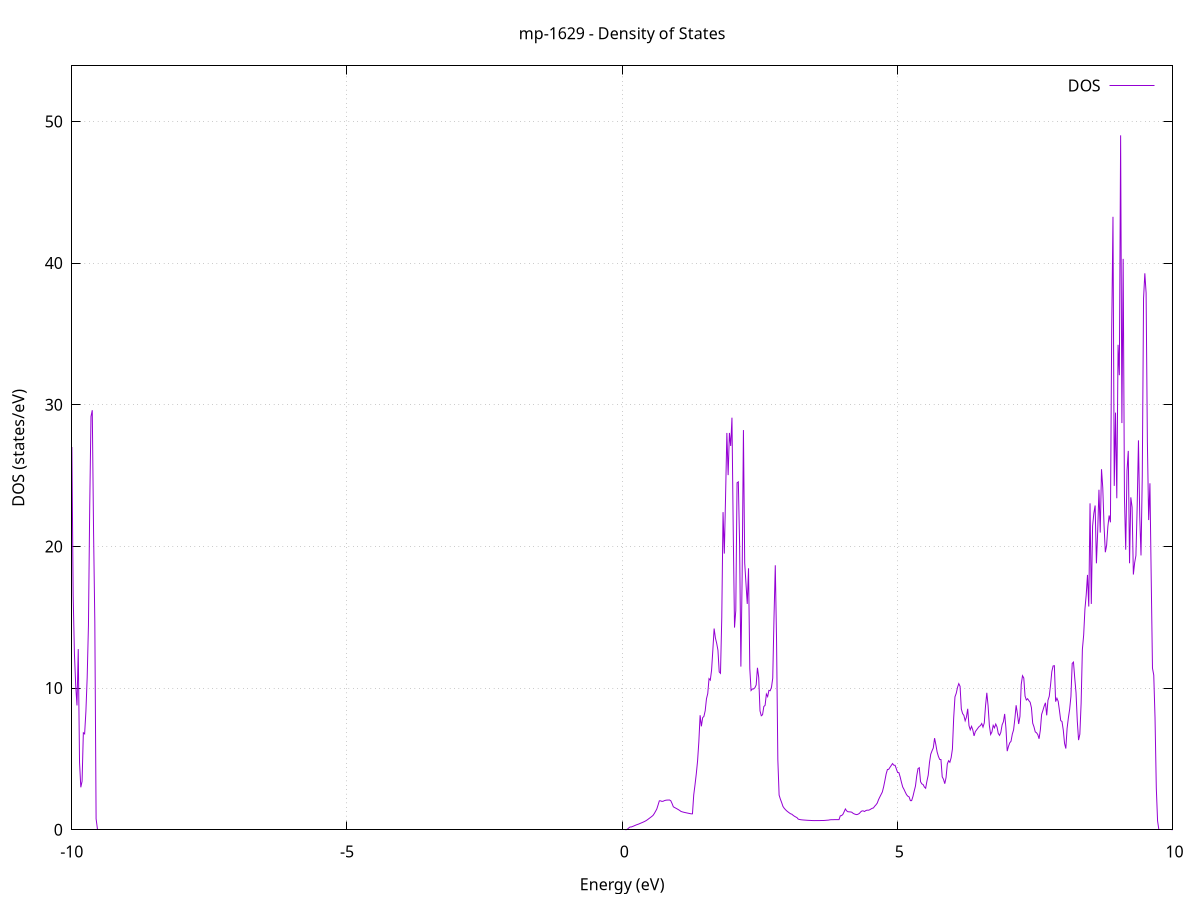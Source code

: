 set title 'mp-1629 - Density of States'
set xlabel 'Energy (eV)'
set ylabel 'DOS (states/eV)'
set grid
set xrange [-10:10]
set yrange [0:53.921]
set xzeroaxis lt -1
set terminal png size 800,600
set output 'mp-1629_dos_gnuplot.png'
plot '-' using 1:2 with lines title 'DOS'
-34.449000 0.000000
-34.425800 0.000000
-34.402700 0.000000
-34.379500 0.000000
-34.356400 0.000000
-34.333200 0.000000
-34.310100 0.000000
-34.286900 0.000000
-34.263800 0.000000
-34.240600 0.000000
-34.217400 0.000000
-34.194300 0.000000
-34.171100 0.000000
-34.148000 0.000000
-34.124800 0.000000
-34.101700 0.000000
-34.078500 0.000000
-34.055400 0.000000
-34.032200 0.000000
-34.009100 0.000000
-33.985900 0.000000
-33.962800 0.000000
-33.939600 0.000000
-33.916400 0.000000
-33.893300 0.000000
-33.870100 0.000000
-33.847000 0.000000
-33.823800 0.000000
-33.800700 0.000000
-33.777500 0.000000
-33.754400 0.000000
-33.731200 0.000000
-33.708100 0.000000
-33.684900 0.000000
-33.661800 0.000000
-33.638600 0.000000
-33.615400 0.000000
-33.592300 0.000000
-33.569100 0.000000
-33.546000 0.000000
-33.522800 0.000000
-33.499700 0.000000
-33.476500 0.000000
-33.453400 0.000000
-33.430200 0.000000
-33.407100 0.000000
-33.383900 0.000000
-33.360700 0.000000
-33.337600 0.000000
-33.314400 0.000000
-33.291300 0.000000
-33.268100 0.000000
-33.245000 0.000000
-33.221800 0.000000
-33.198700 0.000000
-33.175500 0.000000
-33.152400 0.000000
-33.129200 0.000000
-33.106100 0.000000
-33.082900 0.000000
-33.059700 0.000000
-33.036600 0.000000
-33.013400 0.000000
-32.990300 0.000000
-32.967100 0.000000
-32.944000 0.000000
-32.920800 0.000000
-32.897700 0.000000
-32.874500 0.000000
-32.851400 0.000000
-32.828200 0.000000
-32.805100 0.000000
-32.781900 0.000000
-32.758700 0.000000
-32.735600 0.000000
-32.712400 0.000000
-32.689300 0.000000
-32.666100 0.000000
-32.643000 0.000000
-32.619800 0.000000
-32.596700 0.000000
-32.573500 0.000000
-32.550400 0.000000
-32.527200 0.000000
-32.504100 0.000000
-32.480900 0.000000
-32.457700 0.000000
-32.434600 0.000000
-32.411400 0.000000
-32.388300 0.000000
-32.365100 0.000000
-32.342000 1.601100
-32.318800 13.367900
-32.295700 28.682300
-32.272500 30.815900
-32.249400 42.229300
-32.226200 37.618300
-32.203000 24.924400
-32.179900 65.458500
-32.156700 63.790600
-32.133600 0.000000
-32.110400 0.000000
-32.087300 0.000000
-32.064100 0.000000
-32.041000 0.000000
-32.017800 0.000000
-31.994700 0.000000
-31.971500 0.000000
-31.948400 0.000000
-31.925200 0.000000
-31.902000 0.000000
-31.878900 0.000000
-31.855700 0.000000
-31.832600 0.000000
-31.809400 0.000000
-31.786300 0.000000
-31.763100 0.000000
-31.740000 0.000000
-31.716800 0.000000
-31.693700 0.000000
-31.670500 0.000000
-31.647400 0.000000
-31.624200 0.000000
-31.601000 0.000000
-31.577900 0.000000
-31.554700 0.000000
-31.531600 0.000000
-31.508400 0.000000
-31.485300 0.000000
-31.462100 0.000000
-31.439000 0.000000
-31.415800 0.000000
-31.392700 0.000000
-31.369500 0.000000
-31.346400 0.000000
-31.323200 0.000000
-31.300000 0.000000
-31.276900 0.000000
-31.253700 0.000000
-31.230600 0.000000
-31.207400 0.000000
-31.184300 0.000000
-31.161100 0.000000
-31.138000 0.000000
-31.114800 0.000000
-31.091700 0.000000
-31.068500 0.000000
-31.045300 0.000000
-31.022200 0.000000
-30.999000 0.000000
-30.975900 0.000000
-30.952700 0.000000
-30.929600 0.000000
-30.906400 0.000000
-30.883300 0.000000
-30.860100 0.000000
-30.837000 0.000000
-30.813800 0.000000
-30.790700 0.000000
-30.767500 0.000000
-30.744300 0.000000
-30.721200 0.000000
-30.698000 0.000000
-30.674900 0.000000
-30.651700 0.000000
-30.628600 0.000000
-30.605400 0.000000
-30.582300 0.000000
-30.559100 0.000000
-30.536000 0.000000
-30.512800 0.000000
-30.489700 0.000000
-30.466500 0.000000
-30.443300 0.000000
-30.420200 0.000000
-30.397000 0.000000
-30.373900 0.000000
-30.350700 0.000000
-30.327600 0.000000
-30.304400 0.000000
-30.281300 0.000000
-30.258100 0.000000
-30.235000 0.000000
-30.211800 0.000000
-30.188700 0.000000
-30.165500 0.000000
-30.142300 0.000000
-30.119200 0.000000
-30.096000 0.000000
-30.072900 0.000000
-30.049700 0.000000
-30.026600 0.000000
-30.003400 0.000000
-29.980300 0.000000
-29.957100 0.000000
-29.934000 0.000000
-29.910800 0.000000
-29.887600 0.000000
-29.864500 0.000000
-29.841300 0.000000
-29.818200 0.000000
-29.795000 0.000000
-29.771900 0.000000
-29.748700 0.000000
-29.725600 0.000000
-29.702400 0.000000
-29.679300 0.000000
-29.656100 0.000000
-29.633000 0.000000
-29.609800 0.000000
-29.586600 0.000000
-29.563500 0.000000
-29.540300 0.000000
-29.517200 0.000000
-29.494000 0.000000
-29.470900 0.000000
-29.447700 0.000000
-29.424600 0.000000
-29.401400 0.000000
-29.378300 0.000000
-29.355100 0.000000
-29.332000 0.000000
-29.308800 0.000000
-29.285600 0.000000
-29.262500 0.000000
-29.239300 0.000000
-29.216200 0.000000
-29.193000 0.000000
-29.169900 0.000000
-29.146700 0.000000
-29.123600 0.000000
-29.100400 0.000000
-29.077300 0.000000
-29.054100 0.000000
-29.031000 0.000000
-29.007800 0.000000
-28.984600 0.000000
-28.961500 0.000000
-28.938300 0.000000
-28.915200 0.000000
-28.892000 0.000000
-28.868900 0.000000
-28.845700 0.000000
-28.822600 0.000000
-28.799400 0.000000
-28.776300 0.000000
-28.753100 0.000000
-28.729900 0.000000
-28.706800 0.000000
-28.683600 0.000000
-28.660500 0.000000
-28.637300 0.000000
-28.614200 0.000000
-28.591000 0.000000
-28.567900 0.000000
-28.544700 0.000000
-28.521600 0.000000
-28.498400 0.000000
-28.475300 0.000000
-28.452100 0.000000
-28.428900 0.000000
-28.405800 0.000000
-28.382600 0.000000
-28.359500 0.000000
-28.336300 0.000000
-28.313200 0.000000
-28.290000 0.000000
-28.266900 0.000000
-28.243700 0.000000
-28.220600 0.000000
-28.197400 0.000000
-28.174300 0.000000
-28.151100 0.000000
-28.127900 0.000000
-28.104800 0.000000
-28.081600 0.000000
-28.058500 0.000000
-28.035300 0.000000
-28.012200 0.000000
-27.989000 0.000000
-27.965900 0.000000
-27.942700 0.000000
-27.919600 0.000000
-27.896400 0.000000
-27.873300 0.000000
-27.850100 0.000000
-27.826900 0.000000
-27.803800 0.000000
-27.780600 0.000000
-27.757500 0.000000
-27.734300 0.000000
-27.711200 0.000000
-27.688000 0.000000
-27.664900 0.000000
-27.641700 0.000000
-27.618600 0.000000
-27.595400 0.000000
-27.572200 0.000000
-27.549100 0.000000
-27.525900 0.000000
-27.502800 0.000000
-27.479600 0.000000
-27.456500 0.000000
-27.433300 0.000000
-27.410200 0.000000
-27.387000 0.000000
-27.363900 0.000000
-27.340700 0.000000
-27.317600 0.000000
-27.294400 0.000000
-27.271200 0.000000
-27.248100 0.000000
-27.224900 0.000000
-27.201800 0.000000
-27.178600 0.000000
-27.155500 0.000000
-27.132300 0.000000
-27.109200 0.000000
-27.086000 0.000000
-27.062900 0.000000
-27.039700 0.000000
-27.016600 0.000000
-26.993400 0.000000
-26.970200 0.000000
-26.947100 0.000000
-26.923900 0.000000
-26.900800 0.000000
-26.877600 0.000000
-26.854500 0.000000
-26.831300 0.000000
-26.808200 0.000000
-26.785000 0.000000
-26.761900 0.000000
-26.738700 0.000000
-26.715600 0.000000
-26.692400 0.000000
-26.669200 0.000000
-26.646100 0.000000
-26.622900 0.000000
-26.599800 0.000000
-26.576600 0.000000
-26.553500 0.000000
-26.530300 0.000000
-26.507200 0.000000
-26.484000 0.000000
-26.460900 0.000000
-26.437700 0.000000
-26.414500 0.000000
-26.391400 0.000000
-26.368200 0.000000
-26.345100 0.000000
-26.321900 0.000000
-26.298800 0.000000
-26.275600 0.000000
-26.252500 0.000000
-26.229300 0.000000
-26.206200 0.000000
-26.183000 0.000000
-26.159900 0.000000
-26.136700 0.000000
-26.113500 0.000000
-26.090400 0.000000
-26.067200 0.000000
-26.044100 0.000000
-26.020900 0.000000
-25.997800 0.000000
-25.974600 0.000000
-25.951500 0.000000
-25.928300 0.000000
-25.905200 0.000000
-25.882000 0.000000
-25.858900 0.000000
-25.835700 0.000000
-25.812500 0.000000
-25.789400 0.000000
-25.766200 0.000000
-25.743100 0.000000
-25.719900 0.000000
-25.696800 0.000000
-25.673600 0.000000
-25.650500 0.000000
-25.627300 0.000000
-25.604200 0.000000
-25.581000 0.000000
-25.557900 0.000000
-25.534700 0.000000
-25.511500 0.000000
-25.488400 0.000000
-25.465200 0.000000
-25.442100 0.000000
-25.418900 0.000000
-25.395800 0.000000
-25.372600 0.000000
-25.349500 0.000000
-25.326300 0.000000
-25.303200 0.000000
-25.280000 0.000000
-25.256800 0.000000
-25.233700 0.000000
-25.210500 0.000000
-25.187400 0.000000
-25.164200 0.000000
-25.141100 0.000000
-25.117900 0.000000
-25.094800 0.000000
-25.071600 0.000000
-25.048500 0.000000
-25.025300 0.000000
-25.002200 0.000000
-24.979000 0.000000
-24.955800 0.000000
-24.932700 0.000000
-24.909500 0.000000
-24.886400 0.000000
-24.863200 0.000000
-24.840100 0.000000
-24.816900 0.000000
-24.793800 0.000000
-24.770600 0.000000
-24.747500 0.000000
-24.724300 0.000000
-24.701200 0.000000
-24.678000 0.000000
-24.654800 0.000000
-24.631700 0.000000
-24.608500 0.000000
-24.585400 0.000000
-24.562200 0.000000
-24.539100 0.000000
-24.515900 0.000000
-24.492800 0.000000
-24.469600 0.000000
-24.446500 0.000000
-24.423300 0.000000
-24.400200 0.000000
-24.377000 0.000000
-24.353800 0.000000
-24.330700 0.000000
-24.307500 0.000000
-24.284400 0.000000
-24.261200 0.000000
-24.238100 0.000000
-24.214900 0.000000
-24.191800 0.000000
-24.168600 0.000000
-24.145500 0.000000
-24.122300 0.000000
-24.099100 0.000000
-24.076000 0.000000
-24.052800 0.000000
-24.029700 0.000000
-24.006500 0.000000
-23.983400 0.000000
-23.960200 0.000000
-23.937100 0.000000
-23.913900 0.000000
-23.890800 0.000000
-23.867600 0.000000
-23.844500 0.000000
-23.821300 0.000000
-23.798100 0.000000
-23.775000 0.000000
-23.751800 0.000000
-23.728700 0.000000
-23.705500 0.000000
-23.682400 0.000000
-23.659200 0.000000
-23.636100 0.000000
-23.612900 0.000000
-23.589800 0.000000
-23.566600 0.000000
-23.543500 0.000000
-23.520300 0.000000
-23.497100 0.000000
-23.474000 0.000000
-23.450800 0.000000
-23.427700 0.000000
-23.404500 0.000000
-23.381400 0.000000
-23.358200 0.000000
-23.335100 0.000000
-23.311900 0.000000
-23.288800 0.000000
-23.265600 0.000000
-23.242500 0.000000
-23.219300 0.000000
-23.196100 0.000000
-23.173000 0.000000
-23.149800 0.000000
-23.126700 0.000000
-23.103500 0.000000
-23.080400 0.000000
-23.057200 0.000000
-23.034100 0.000000
-23.010900 0.000000
-22.987800 0.000000
-22.964600 0.000000
-22.941400 0.000000
-22.918300 0.000000
-22.895100 0.000000
-22.872000 0.000000
-22.848800 0.000000
-22.825700 0.000000
-22.802500 0.000000
-22.779400 0.000000
-22.756200 0.000000
-22.733100 0.000000
-22.709900 0.000000
-22.686800 0.000000
-22.663600 0.000000
-22.640400 0.000000
-22.617300 0.000000
-22.594100 0.000000
-22.571000 0.000000
-22.547800 0.000000
-22.524700 0.000000
-22.501500 0.000000
-22.478400 0.000000
-22.455200 0.000000
-22.432100 0.000000
-22.408900 0.000000
-22.385800 0.000000
-22.362600 0.000000
-22.339400 0.000000
-22.316300 0.000000
-22.293100 0.000000
-22.270000 0.000000
-22.246800 0.000000
-22.223700 0.000000
-22.200500 0.000000
-22.177400 0.000000
-22.154200 0.000000
-22.131100 0.000000
-22.107900 0.000000
-22.084800 0.000000
-22.061600 0.000000
-22.038400 0.000000
-22.015300 0.000000
-21.992100 0.000000
-21.969000 0.000000
-21.945800 0.000000
-21.922700 0.000000
-21.899500 0.000000
-21.876400 0.000000
-21.853200 0.000000
-21.830100 0.000000
-21.806900 0.000000
-21.783700 0.000000
-21.760600 0.000000
-21.737400 0.000000
-21.714300 0.000000
-21.691100 0.000000
-21.668000 0.000000
-21.644800 0.000000
-21.621700 0.000000
-21.598500 0.000000
-21.575400 0.000000
-21.552200 0.000000
-21.529100 0.000000
-21.505900 0.000000
-21.482700 0.000000
-21.459600 0.000000
-21.436400 0.000000
-21.413300 0.000000
-21.390100 0.000000
-21.367000 0.000000
-21.343800 0.000000
-21.320700 0.000000
-21.297500 0.000000
-21.274400 0.000000
-21.251200 0.000000
-21.228100 0.000000
-21.204900 0.000000
-21.181700 0.000000
-21.158600 0.000000
-21.135400 0.000000
-21.112300 0.000000
-21.089100 0.000000
-21.066000 0.000000
-21.042800 0.000000
-21.019700 0.000000
-20.996500 0.000000
-20.973400 0.000000
-20.950200 0.000000
-20.927100 0.000000
-20.903900 0.000000
-20.880700 0.000000
-20.857600 0.000000
-20.834400 0.000000
-20.811300 0.000000
-20.788100 0.000000
-20.765000 0.000000
-20.741800 0.000000
-20.718700 0.000000
-20.695500 0.000000
-20.672400 0.000000
-20.649200 0.000000
-20.626000 0.000000
-20.602900 0.000000
-20.579700 0.000000
-20.556600 0.000000
-20.533400 0.000000
-20.510300 0.000000
-20.487100 0.000000
-20.464000 0.000000
-20.440800 0.000000
-20.417700 0.000000
-20.394500 0.000000
-20.371400 0.000000
-20.348200 0.000000
-20.325000 0.000000
-20.301900 0.000000
-20.278700 0.000000
-20.255600 0.000000
-20.232400 0.000000
-20.209300 0.000000
-20.186100 0.000000
-20.163000 0.000000
-20.139800 0.000000
-20.116700 0.000000
-20.093500 0.000000
-20.070400 0.000000
-20.047200 0.000000
-20.024000 0.000000
-20.000900 0.000000
-19.977700 0.000000
-19.954600 0.000000
-19.931400 0.000000
-19.908300 0.000000
-19.885100 0.000000
-19.862000 0.000000
-19.838800 0.000000
-19.815700 0.000000
-19.792500 0.000000
-19.769400 0.000000
-19.746200 0.000000
-19.723000 0.000000
-19.699900 0.000000
-19.676700 0.000000
-19.653600 0.000000
-19.630400 0.000000
-19.607300 0.000000
-19.584100 0.000000
-19.561000 0.000000
-19.537800 0.000000
-19.514700 0.000000
-19.491500 0.000000
-19.468300 0.000000
-19.445200 0.000000
-19.422000 0.000000
-19.398900 0.000000
-19.375700 0.000000
-19.352600 0.000000
-19.329400 0.000000
-19.306300 0.000000
-19.283100 0.000000
-19.260000 0.000000
-19.236800 0.000000
-19.213700 0.000000
-19.190500 0.000000
-19.167300 0.000000
-19.144200 0.000000
-19.121000 0.000000
-19.097900 0.000000
-19.074700 0.000000
-19.051600 0.000000
-19.028400 0.000000
-19.005300 0.000000
-18.982100 0.000000
-18.959000 0.000000
-18.935800 0.000000
-18.912700 0.000000
-18.889500 0.000000
-18.866300 0.000000
-18.843200 0.000000
-18.820000 0.000000
-18.796900 0.000000
-18.773700 0.000000
-18.750600 0.000000
-18.727400 0.000000
-18.704300 0.000000
-18.681100 0.000000
-18.658000 0.000000
-18.634800 0.000000
-18.611700 0.000000
-18.588500 0.000000
-18.565300 0.000000
-18.542200 0.000000
-18.519000 0.000000
-18.495900 0.000000
-18.472700 0.000000
-18.449600 0.000000
-18.426400 0.000000
-18.403300 0.000000
-18.380100 0.000000
-18.357000 0.000000
-18.333800 0.000000
-18.310600 0.000000
-18.287500 0.000000
-18.264300 0.000000
-18.241200 0.000000
-18.218000 0.000000
-18.194900 0.000000
-18.171700 0.000000
-18.148600 0.000000
-18.125400 0.000000
-18.102300 0.000000
-18.079100 0.000000
-18.056000 0.000000
-18.032800 0.000000
-18.009600 0.000000
-17.986500 0.000000
-17.963300 0.000000
-17.940200 0.000000
-17.917000 0.000000
-17.893900 0.000000
-17.870700 0.000000
-17.847600 0.000000
-17.824400 0.000000
-17.801300 0.000000
-17.778100 0.000000
-17.755000 0.000000
-17.731800 0.000000
-17.708600 0.000000
-17.685500 0.000000
-17.662300 0.000000
-17.639200 0.000000
-17.616000 0.000000
-17.592900 0.000000
-17.569700 0.000000
-17.546600 0.000000
-17.523400 0.000000
-17.500300 0.000000
-17.477100 0.000000
-17.454000 0.000000
-17.430800 0.000000
-17.407600 0.000000
-17.384500 0.000000
-17.361300 0.000000
-17.338200 0.000000
-17.315000 0.000000
-17.291900 0.000000
-17.268700 0.000000
-17.245600 0.000000
-17.222400 0.000000
-17.199300 0.000000
-17.176100 0.000000
-17.152900 0.000000
-17.129800 0.000000
-17.106600 0.000000
-17.083500 0.000000
-17.060300 0.000000
-17.037200 0.000000
-17.014000 0.000000
-16.990900 0.000000
-16.967700 0.000000
-16.944600 0.000000
-16.921400 0.000000
-16.898300 0.000000
-16.875100 0.000000
-16.851900 0.000000
-16.828800 0.000000
-16.805600 0.000000
-16.782500 0.000000
-16.759300 0.000000
-16.736200 0.000000
-16.713000 0.000000
-16.689900 0.000000
-16.666700 0.000000
-16.643600 0.000000
-16.620400 0.000000
-16.597300 0.000000
-16.574100 0.000000
-16.550900 0.000000
-16.527800 0.000000
-16.504600 0.000000
-16.481500 0.000000
-16.458300 0.000000
-16.435200 0.000000
-16.412000 0.000000
-16.388900 0.000000
-16.365700 0.000000
-16.342600 0.000000
-16.319400 0.000000
-16.296300 0.000000
-16.273100 0.000000
-16.249900 0.000000
-16.226800 0.000000
-16.203600 0.000000
-16.180500 0.000000
-16.157300 0.000000
-16.134200 0.000000
-16.111000 0.000000
-16.087900 0.000000
-16.064700 0.000000
-16.041600 0.000000
-16.018400 0.000000
-15.995200 0.000000
-15.972100 0.000000
-15.948900 0.000000
-15.925800 0.000000
-15.902600 0.000000
-15.879500 0.000000
-15.856300 0.000000
-15.833200 0.000000
-15.810000 0.000000
-15.786900 0.000000
-15.763700 0.000000
-15.740600 0.000000
-15.717400 0.000000
-15.694200 0.000000
-15.671100 0.000000
-15.647900 0.000000
-15.624800 0.000000
-15.601600 0.000000
-15.578500 0.000000
-15.555300 0.000000
-15.532200 0.000000
-15.509000 0.000000
-15.485900 0.000000
-15.462700 0.000000
-15.439600 0.000000
-15.416400 0.000000
-15.393200 0.000000
-15.370100 0.000000
-15.346900 0.000000
-15.323800 0.000000
-15.300600 0.000000
-15.277500 0.000000
-15.254300 0.000000
-15.231200 0.000000
-15.208000 0.000000
-15.184900 0.000000
-15.161700 0.000000
-15.138600 0.000000
-15.115400 0.000000
-15.092200 0.000000
-15.069100 0.000000
-15.045900 0.000000
-15.022800 0.000000
-14.999600 0.000000
-14.976500 0.000000
-14.953300 0.000000
-14.930200 0.000000
-14.907000 0.000000
-14.883900 0.000000
-14.860700 0.000000
-14.837500 0.000000
-14.814400 0.000000
-14.791200 0.000000
-14.768100 0.000000
-14.744900 0.000000
-14.721800 0.000000
-14.698600 0.000000
-14.675500 0.000000
-14.652300 0.000000
-14.629200 0.000000
-14.606000 0.000000
-14.582900 0.000000
-14.559700 0.000000
-14.536500 0.000000
-14.513400 0.000000
-14.490200 0.000000
-14.467100 0.000000
-14.443900 0.000000
-14.420800 0.000000
-14.397600 0.000000
-14.374500 0.000000
-14.351300 0.000000
-14.328200 0.000000
-14.305000 0.000000
-14.281900 0.000000
-14.258700 0.000000
-14.235500 0.000000
-14.212400 0.000000
-14.189200 0.000000
-14.166100 0.000000
-14.142900 0.000000
-14.119800 0.000000
-14.096600 0.000000
-14.073500 0.000000
-14.050300 0.000000
-14.027200 0.000000
-14.004000 0.000000
-13.980900 0.000000
-13.957700 0.000000
-13.934500 0.000000
-13.911400 0.000000
-13.888200 0.000000
-13.865100 0.000000
-13.841900 0.000000
-13.818800 0.000000
-13.795600 0.000000
-13.772500 0.000000
-13.749300 0.000000
-13.726200 0.000000
-13.703000 0.000000
-13.679800 0.000000
-13.656700 0.000000
-13.633500 0.000000
-13.610400 0.000000
-13.587200 0.000000
-13.564100 0.000000
-13.540900 0.000000
-13.517800 0.000000
-13.494600 0.000000
-13.471500 0.000000
-13.448300 0.000000
-13.425200 0.000000
-13.402000 0.000000
-13.378800 0.000000
-13.355700 0.000000
-13.332500 0.000000
-13.309400 0.000000
-13.286200 0.000000
-13.263100 0.000000
-13.239900 0.000000
-13.216800 0.000000
-13.193600 0.000000
-13.170500 0.000000
-13.147300 0.000000
-13.124200 0.000000
-13.101000 0.000000
-13.077800 0.000000
-13.054700 0.000000
-13.031500 0.000000
-13.008400 0.000000
-12.985200 0.000000
-12.962100 0.000000
-12.938900 0.000000
-12.915800 0.000000
-12.892600 0.000000
-12.869500 0.000000
-12.846300 0.000000
-12.823200 0.000000
-12.800000 0.000000
-12.776800 0.000000
-12.753700 0.000000
-12.730500 0.000000
-12.707400 0.000000
-12.684200 0.000000
-12.661100 0.000000
-12.637900 0.000000
-12.614800 0.000000
-12.591600 0.000000
-12.568500 0.000000
-12.545300 0.000000
-12.522100 0.000000
-12.499000 0.000000
-12.475800 0.000000
-12.452700 0.000000
-12.429500 0.000000
-12.406400 0.000000
-12.383200 0.000000
-12.360100 0.000000
-12.336900 0.000000
-12.313800 0.000000
-12.290600 0.000000
-12.267500 0.000000
-12.244300 0.000000
-12.221100 0.000000
-12.198000 0.000000
-12.174800 0.000000
-12.151700 0.000000
-12.128500 0.000000
-12.105400 0.000000
-12.082200 0.000000
-12.059100 0.000000
-12.035900 0.000000
-12.012800 0.000000
-11.989600 0.000000
-11.966500 0.000000
-11.943300 0.000000
-11.920100 0.000000
-11.897000 0.000000
-11.873800 0.000000
-11.850700 0.000000
-11.827500 0.000000
-11.804400 0.000000
-11.781200 0.000000
-11.758100 0.000000
-11.734900 0.000000
-11.711800 0.000000
-11.688600 0.000000
-11.665500 0.000000
-11.642300 0.000000
-11.619100 0.000000
-11.596000 0.000000
-11.572800 0.000000
-11.549700 0.000000
-11.526500 0.000000
-11.503400 0.000000
-11.480200 0.000000
-11.457100 0.000000
-11.433900 0.000000
-11.410800 0.000000
-11.387600 0.000000
-11.364400 0.000000
-11.341300 0.000000
-11.318100 0.148100
-11.295000 2.251000
-11.271800 3.364100
-11.248700 4.424100
-11.225500 5.637100
-11.202400 7.406100
-11.179200 10.330400
-11.156100 14.414500
-11.132900 12.335000
-11.109800 11.348600
-11.086600 15.488500
-11.063400 14.834200
-11.040300 12.306900
-11.017100 10.328500
-10.994000 10.092800
-10.970800 10.466400
-10.947700 8.453000
-10.924500 7.217800
-10.901400 5.327900
-10.878200 7.103200
-10.855100 8.083500
-10.831900 10.036500
-10.808800 22.430400
-10.785600 20.131300
-10.762400 15.942000
-10.739300 7.931200
-10.716100 10.522300
-10.693000 10.593700
-10.669800 13.878300
-10.646700 13.668900
-10.623500 12.238100
-10.600400 11.939600
-10.577200 10.270300
-10.554100 12.969000
-10.530900 12.201500
-10.507800 10.788800
-10.484600 9.946000
-10.461400 16.967000
-10.438300 16.328400
-10.415100 22.801300
-10.392000 22.572700
-10.368800 22.255000
-10.345700 24.324200
-10.322500 13.904800
-10.299400 16.176400
-10.276200 20.133800
-10.253100 21.246000
-10.229900 9.590500
-10.206700 18.208500
-10.183600 25.385900
-10.160400 27.922100
-10.137300 15.668600
-10.114100 10.175400
-10.091000 13.670400
-10.067800 15.545200
-10.044700 19.667100
-10.021500 23.193800
-9.998400 27.018300
-9.975200 16.562700
-9.952100 12.425600
-9.928900 10.191600
-9.905700 8.775300
-9.882600 12.754000
-9.859400 4.763100
-9.836300 2.998900
-9.813100 3.419800
-9.790000 6.846100
-9.766800 6.769100
-9.743700 8.348600
-9.720500 10.732400
-9.697400 14.428100
-9.674200 22.814700
-9.651100 29.171700
-9.627900 29.616700
-9.604700 21.114700
-9.581600 14.667300
-9.558400 0.775500
-9.535300 0.000000
-9.512100 0.000000
-9.489000 0.000000
-9.465800 0.000000
-9.442700 0.000000
-9.419500 0.000000
-9.396400 0.000000
-9.373200 0.000000
-9.350100 0.000000
-9.326900 0.000000
-9.303700 0.000000
-9.280600 0.000000
-9.257400 0.000000
-9.234300 0.000000
-9.211100 0.000000
-9.188000 0.000000
-9.164800 0.000000
-9.141700 0.000000
-9.118500 0.000000
-9.095400 0.000000
-9.072200 0.000000
-9.049000 0.000000
-9.025900 0.000000
-9.002700 0.000000
-8.979600 0.000000
-8.956400 0.000000
-8.933300 0.000000
-8.910100 0.000000
-8.887000 0.000000
-8.863800 0.000000
-8.840700 0.000000
-8.817500 0.000000
-8.794400 0.000000
-8.771200 0.000000
-8.748000 0.000000
-8.724900 0.000000
-8.701700 0.000000
-8.678600 0.000000
-8.655400 0.000000
-8.632300 0.000000
-8.609100 0.000000
-8.586000 0.000000
-8.562800 0.000000
-8.539700 0.000000
-8.516500 0.000000
-8.493400 0.000000
-8.470200 0.000000
-8.447000 0.000000
-8.423900 0.000000
-8.400700 0.000000
-8.377600 0.000000
-8.354400 0.000000
-8.331300 0.000000
-8.308100 0.000000
-8.285000 0.000000
-8.261800 0.000000
-8.238700 0.000000
-8.215500 0.000000
-8.192400 0.000000
-8.169200 0.000000
-8.146000 0.000000
-8.122900 0.000000
-8.099700 0.000000
-8.076600 0.000000
-8.053400 0.000000
-8.030300 0.000000
-8.007100 0.000000
-7.984000 0.000000
-7.960800 0.000000
-7.937700 0.000000
-7.914500 0.000000
-7.891300 0.000000
-7.868200 0.000000
-7.845000 0.000000
-7.821900 0.000000
-7.798700 0.000000
-7.775600 0.000000
-7.752400 0.000000
-7.729300 0.000000
-7.706100 0.000000
-7.683000 0.000000
-7.659800 0.000000
-7.636700 0.000000
-7.613500 0.000000
-7.590300 0.000000
-7.567200 0.000000
-7.544000 0.000000
-7.520900 0.000000
-7.497700 0.000000
-7.474600 0.000000
-7.451400 0.000000
-7.428300 0.000000
-7.405100 0.000000
-7.382000 0.000000
-7.358800 0.000000
-7.335700 0.000000
-7.312500 0.000000
-7.289300 0.000000
-7.266200 0.000000
-7.243000 0.000000
-7.219900 0.000000
-7.196700 0.000000
-7.173600 0.000000
-7.150400 0.000000
-7.127300 0.000000
-7.104100 0.000000
-7.081000 0.000000
-7.057800 0.000000
-7.034700 0.000000
-7.011500 0.000000
-6.988300 0.000000
-6.965200 0.000000
-6.942000 0.000000
-6.918900 0.000000
-6.895700 0.000000
-6.872600 0.000000
-6.849400 0.000000
-6.826300 0.000000
-6.803100 0.000000
-6.780000 0.000000
-6.756800 0.000000
-6.733600 0.000000
-6.710500 0.000000
-6.687300 0.000000
-6.664200 0.000000
-6.641000 0.000000
-6.617900 0.000000
-6.594700 0.000000
-6.571600 0.000000
-6.548400 0.000000
-6.525300 0.000000
-6.502100 0.000000
-6.479000 0.000000
-6.455800 0.000000
-6.432600 0.000000
-6.409500 0.000000
-6.386300 0.000000
-6.363200 0.000000
-6.340000 0.000000
-6.316900 0.000000
-6.293700 0.000000
-6.270600 0.000000
-6.247400 0.000000
-6.224300 0.000000
-6.201100 0.000000
-6.178000 0.000000
-6.154800 0.000000
-6.131600 0.000000
-6.108500 0.000000
-6.085300 0.000000
-6.062200 0.000000
-6.039000 0.000000
-6.015900 0.000000
-5.992700 0.000000
-5.969600 0.000000
-5.946400 0.000000
-5.923300 0.000000
-5.900100 0.000000
-5.877000 0.000000
-5.853800 0.000000
-5.830600 0.000000
-5.807500 0.000000
-5.784300 0.000000
-5.761200 0.000000
-5.738000 0.000000
-5.714900 0.000000
-5.691700 0.000000
-5.668600 0.000000
-5.645400 0.000000
-5.622300 0.000000
-5.599100 0.000000
-5.575900 0.000000
-5.552800 0.000000
-5.529600 0.000000
-5.506500 0.000000
-5.483300 0.000000
-5.460200 0.000000
-5.437000 0.000000
-5.413900 0.000000
-5.390700 0.000000
-5.367600 0.000000
-5.344400 0.000000
-5.321300 0.000000
-5.298100 0.000000
-5.274900 0.000000
-5.251800 0.000000
-5.228600 0.000000
-5.205500 0.000000
-5.182300 0.000000
-5.159200 0.000000
-5.136000 0.000000
-5.112900 0.000000
-5.089700 0.000000
-5.066600 0.000000
-5.043400 0.000000
-5.020300 0.000000
-4.997100 0.000000
-4.973900 0.000000
-4.950800 0.000000
-4.927600 0.000000
-4.904500 0.000000
-4.881300 0.000000
-4.858200 0.000000
-4.835000 0.000000
-4.811900 0.000000
-4.788700 0.000000
-4.765600 0.000000
-4.742400 0.000000
-4.719300 0.000000
-4.696100 0.000000
-4.672900 0.000000
-4.649800 0.000000
-4.626600 0.000000
-4.603500 0.000000
-4.580300 0.000000
-4.557200 0.000000
-4.534000 0.000000
-4.510900 0.000000
-4.487700 0.000000
-4.464600 0.000000
-4.441400 0.000000
-4.418200 0.000000
-4.395100 0.000000
-4.371900 0.000000
-4.348800 0.000000
-4.325600 0.000000
-4.302500 0.000000
-4.279300 0.000000
-4.256200 0.000000
-4.233000 0.000000
-4.209900 0.000000
-4.186700 0.000000
-4.163600 0.000000
-4.140400 0.000000
-4.117200 0.000000
-4.094100 0.000000
-4.070900 0.000000
-4.047800 0.000000
-4.024600 0.000000
-4.001500 0.000000
-3.978300 0.000000
-3.955200 0.000000
-3.932000 0.000000
-3.908900 0.000000
-3.885700 0.000000
-3.862600 0.000000
-3.839400 0.000000
-3.816200 0.000000
-3.793100 0.000000
-3.769900 0.000000
-3.746800 0.000000
-3.723600 0.000000
-3.700500 0.000000
-3.677300 0.000000
-3.654200 0.000000
-3.631000 0.000000
-3.607900 0.000000
-3.584700 0.000000
-3.561600 0.000000
-3.538400 0.000000
-3.515200 0.000000
-3.492100 0.000000
-3.468900 0.000000
-3.445800 0.000000
-3.422600 0.000000
-3.399500 0.000000
-3.376300 0.000000
-3.353200 0.000000
-3.330000 0.000000
-3.306900 0.000000
-3.283700 0.000000
-3.260500 0.000000
-3.237400 0.000000
-3.214200 0.000000
-3.191100 0.000000
-3.167900 0.000000
-3.144800 0.000000
-3.121600 0.000000
-3.098500 0.000000
-3.075300 0.000000
-3.052200 0.000000
-3.029000 0.000000
-3.005900 0.000000
-2.982700 0.000000
-2.959500 0.000000
-2.936400 0.000000
-2.913200 0.000000
-2.890100 0.000000
-2.866900 0.000000
-2.843800 0.000000
-2.820600 0.000000
-2.797500 0.000000
-2.774300 0.000000
-2.751200 0.000000
-2.728000 0.000000
-2.704900 0.000000
-2.681700 0.000000
-2.658500 0.000000
-2.635400 0.000000
-2.612200 0.000000
-2.589100 0.000000
-2.565900 0.000000
-2.542800 0.000000
-2.519600 0.000000
-2.496500 0.000000
-2.473300 0.000000
-2.450200 0.000000
-2.427000 0.000000
-2.403900 0.000000
-2.380700 0.000000
-2.357500 0.000000
-2.334400 0.000000
-2.311200 0.000000
-2.288100 0.000000
-2.264900 0.000000
-2.241800 0.000000
-2.218600 0.000000
-2.195500 0.000000
-2.172300 0.000000
-2.149200 0.000000
-2.126000 0.000000
-2.102800 0.000000
-2.079700 0.000000
-2.056500 0.000000
-2.033400 0.000000
-2.010200 0.000000
-1.987100 0.000000
-1.963900 0.000000
-1.940800 0.000000
-1.917600 0.000000
-1.894500 0.000000
-1.871300 0.000000
-1.848200 0.000000
-1.825000 0.000000
-1.801800 0.000000
-1.778700 0.000000
-1.755500 0.000000
-1.732400 0.000000
-1.709200 0.000000
-1.686100 0.000000
-1.662900 0.000000
-1.639800 0.000000
-1.616600 0.000000
-1.593500 0.000000
-1.570300 0.000000
-1.547200 0.000000
-1.524000 0.000000
-1.500800 0.000000
-1.477700 0.000000
-1.454500 0.000000
-1.431400 0.000000
-1.408200 0.000000
-1.385100 0.000000
-1.361900 0.000000
-1.338800 0.000000
-1.315600 0.000000
-1.292500 0.000000
-1.269300 0.000000
-1.246200 0.000000
-1.223000 0.000000
-1.199800 0.000000
-1.176700 0.000000
-1.153500 0.000000
-1.130400 0.000000
-1.107200 0.000000
-1.084100 0.000000
-1.060900 0.000000
-1.037800 0.000000
-1.014600 0.000000
-0.991500 0.000000
-0.968300 0.000000
-0.945100 0.000000
-0.922000 0.000000
-0.898800 0.000000
-0.875700 0.000000
-0.852500 0.000000
-0.829400 0.000000
-0.806200 0.000000
-0.783100 0.000000
-0.759900 0.000000
-0.736800 0.000000
-0.713600 0.000000
-0.690500 0.000000
-0.667300 0.000000
-0.644100 0.000000
-0.621000 0.000000
-0.597800 0.000000
-0.574700 0.000000
-0.551500 0.000000
-0.528400 0.000000
-0.505200 0.000000
-0.482100 0.000000
-0.458900 0.000000
-0.435800 0.000000
-0.412600 0.000000
-0.389500 0.000000
-0.366300 0.000000
-0.343100 0.000000
-0.320000 0.000000
-0.296800 0.000000
-0.273700 0.000000
-0.250500 0.000000
-0.227400 0.000000
-0.204200 0.000000
-0.181100 0.000000
-0.157900 0.000000
-0.134800 0.000000
-0.111600 0.000000
-0.088500 0.000000
-0.065300 0.000000
-0.042100 0.000000
-0.019000 0.000000
0.004200 0.000000
0.027300 0.000000
0.050500 0.000000
0.073600 0.005400
0.096800 0.046800
0.119900 0.129400
0.143100 0.195100
0.166200 0.199600
0.189400 0.232500
0.212600 0.269200
0.235700 0.308800
0.258900 0.348300
0.282000 0.378700
0.305200 0.412400
0.328300 0.451500
0.351500 0.489600
0.374600 0.527900
0.397800 0.568400
0.420900 0.612600
0.444100 0.667600
0.467200 0.730900
0.490400 0.799400
0.513600 0.866400
0.536700 0.935500
0.559900 1.009500
0.583000 1.139800
0.606200 1.298100
0.629300 1.462900
0.652500 1.745900
0.675600 2.041800
0.698800 2.042500
0.721900 2.003100
0.745100 2.014200
0.768200 2.057800
0.791400 2.083200
0.814600 2.095900
0.837700 2.098500
0.860900 2.102300
0.884000 2.047000
0.907200 1.852700
0.930300 1.622100
0.953500 1.569700
0.976600 1.522000
0.999800 1.470800
1.022900 1.418500
1.046100 1.361800
1.069200 1.295600
1.092400 1.265600
1.115600 1.240700
1.138700 1.219900
1.161900 1.200100
1.185000 1.180500
1.208200 1.161500
1.231300 1.143500
1.254500 1.125200
1.277600 1.127400
1.300800 2.461900
1.323900 3.171600
1.347100 3.945100
1.370300 4.846300
1.393400 6.199100
1.416600 8.084900
1.439700 7.300900
1.462900 7.911500
1.486000 8.006100
1.509200 8.406400
1.532300 9.253000
1.555500 9.615700
1.578600 10.667100
1.601800 10.563900
1.624900 11.265300
1.648100 12.687500
1.671300 14.204600
1.694400 13.542400
1.717600 13.165500
1.740700 12.674500
1.763900 11.141800
1.787000 11.044500
1.810200 14.962900
1.833300 22.422400
1.856500 19.497200
1.879600 23.590500
1.902800 28.011300
1.925900 25.033900
1.949100 28.011600
1.972300 27.092400
1.995400 29.089100
2.018600 21.082300
2.041700 14.270900
2.064900 15.476200
2.088000 24.492000
2.111200 24.557300
2.134300 20.143800
2.157500 11.516600
2.180600 17.909600
2.203800 28.212300
2.226900 18.833300
2.250100 17.382000
2.273300 15.942800
2.296400 18.458400
2.319600 11.371700
2.342700 9.833000
2.365900 9.938200
2.389000 9.940800
2.412200 10.026700
2.435300 10.222900
2.458500 11.434700
2.481600 10.752400
2.504800 8.394100
2.528000 8.048300
2.551100 8.119100
2.574300 8.699600
2.597400 8.785000
2.620600 9.580500
2.643700 9.401000
2.666900 9.838800
2.690000 9.815400
2.713200 10.054100
2.736300 10.698200
2.759500 15.004500
2.782600 18.672400
2.805800 13.328700
2.829000 4.945000
2.852100 2.446800
2.875300 2.159400
2.898400 1.919900
2.921600 1.651700
2.944700 1.518600
2.967900 1.418200
2.991000 1.330900
3.014200 1.258900
3.037300 1.191600
3.060500 1.128500
3.083600 1.098400
3.106800 1.020100
3.130000 0.956600
3.153100 0.905200
3.176300 0.859600
3.199400 0.752600
3.222600 0.725900
3.245700 0.710300
3.268900 0.699500
3.292000 0.690900
3.315200 0.683700
3.338300 0.677000
3.361500 0.670700
3.384600 0.665500
3.407800 0.661000
3.431000 0.656900
3.454100 0.652200
3.477300 0.648200
3.500400 0.647700
3.523600 0.648200
3.546700 0.649300
3.569900 0.650500
3.593000 0.651800
3.616200 0.653000
3.639300 0.654300
3.662500 0.656600
3.685700 0.661100
3.708800 0.670500
3.732000 0.677700
3.755100 0.685200
3.778300 0.706600
3.801400 0.709900
3.824600 0.712900
3.847700 0.713700
3.870900 0.714200
3.894000 0.714700
3.917200 0.715200
3.940300 0.715700
3.963500 0.982600
3.986700 1.001800
4.009800 1.079800
4.033000 1.266000
4.056100 1.469700
4.079300 1.334500
4.102400 1.273600
4.125600 1.265800
4.148700 1.258800
4.171900 1.240100
4.195000 1.166100
4.218200 1.118700
4.241300 1.087200
4.264500 1.069700
4.287700 1.102200
4.310800 1.156800
4.334000 1.262100
4.357100 1.329900
4.380300 1.332600
4.403400 1.290000
4.426600 1.351400
4.449700 1.384700
4.472900 1.380100
4.496000 1.408300
4.519200 1.461600
4.542300 1.514000
4.565500 1.540200
4.588700 1.661900
4.611800 1.758600
4.635000 1.882100
4.658100 2.120200
4.681300 2.309700
4.704400 2.487600
4.727600 2.666500
4.750700 3.024400
4.773900 3.468600
4.797000 3.939600
4.820200 4.254100
4.843400 4.268100
4.866500 4.407700
4.889700 4.539600
4.912800 4.673100
4.936000 4.559700
4.959100 4.550600
4.982300 4.299900
5.005400 4.045100
5.028600 4.031300
5.051700 3.727600
5.074900 3.350900
5.098000 3.021700
5.121200 2.853300
5.144400 2.657200
5.167500 2.477200
5.190700 2.370700
5.213800 2.321200
5.237000 2.058800
5.260100 2.057200
5.283300 2.345600
5.306400 2.726500
5.329600 3.088600
5.352700 3.810400
5.375900 4.316000
5.399000 4.380300
5.422200 3.394900
5.445400 3.239900
5.468500 3.192900
5.491700 3.017000
5.514800 2.931100
5.538000 3.437300
5.561100 3.851400
5.584300 4.738600
5.607400 5.333000
5.630600 5.572400
5.653700 5.780200
5.676900 6.468000
5.700100 6.009600
5.723200 5.489900
5.746400 5.181200
5.769500 4.967100
5.792700 4.959000
5.815800 3.740000
5.839000 3.563700
5.862100 3.251700
5.885300 3.681200
5.908400 4.646400
5.931600 4.875300
5.954700 4.763800
5.977900 5.087900
6.001100 5.698100
6.024200 7.902600
6.047400 9.385300
6.070500 9.633300
6.093700 10.047000
6.116800 10.316200
6.140000 10.128400
6.163100 8.522600
6.186300 8.200700
6.209400 8.073200
6.232600 7.693400
6.255700 7.952700
6.278900 8.541000
6.302100 7.352100
6.325200 7.059900
6.348400 7.301100
6.371500 7.046700
6.394700 6.625600
6.417800 6.932500
6.441000 7.049100
6.464100 7.177000
6.487300 7.291300
6.510400 7.350500
6.533600 7.498800
6.556700 7.248000
6.579900 7.540000
6.603100 8.760600
6.626200 9.669200
6.649400 8.744800
6.672500 7.362800
6.695700 6.726400
6.718800 6.902400
6.742000 7.368200
6.765100 7.194800
6.788300 7.462300
6.811400 7.255900
6.834600 6.793200
6.857800 6.664200
6.880900 6.880400
6.904100 7.405300
6.927200 7.622000
6.950400 8.176100
6.973500 7.178900
6.996700 5.550700
7.019800 5.886300
7.043000 6.138600
7.066100 6.248000
7.089300 6.747800
7.112400 7.048900
7.135600 7.828200
7.158800 8.787700
7.181900 8.186400
7.205100 7.464700
7.228200 7.996000
7.251400 10.254200
7.274500 10.873900
7.297700 10.711700
7.320800 9.438900
7.344000 9.160800
7.367100 9.250200
7.390300 9.113800
7.413400 9.003000
7.436600 8.617600
7.459800 7.524900
7.482900 7.268400
7.506100 6.911000
7.529200 6.848000
7.552400 6.718900
7.575500 6.422500
7.598700 7.041600
7.621800 8.142000
7.645000 8.419600
7.668100 8.728000
7.691300 8.961900
7.714400 8.078800
7.737600 9.141400
7.760800 9.426500
7.783900 10.209000
7.807100 11.157800
7.830200 11.562500
7.853400 11.583100
7.876500 9.046500
7.899700 9.288900
7.922800 9.070600
7.946000 8.418300
7.969100 7.709500
7.992300 7.636800
8.015500 7.035300
8.038600 6.096200
8.061800 5.734200
8.084900 7.157300
8.108100 7.897900
8.131200 8.507100
8.154400 9.414700
8.177500 11.740400
8.200700 11.836800
8.223800 10.708400
8.247000 9.678100
8.270100 7.680400
8.293300 6.329700
8.316500 6.745500
8.339600 8.917500
8.362800 12.741300
8.385900 13.745400
8.409100 15.584100
8.432200 16.581100
8.455400 17.989300
8.478500 15.757100
8.501700 23.043600
8.524800 15.941600
8.548000 21.438400
8.571100 22.345400
8.594300 22.889900
8.617500 18.806500
8.640600 21.032400
8.663800 24.003300
8.686900 20.976000
8.710100 25.449100
8.733200 24.133600
8.756400 21.448300
8.779500 19.589800
8.802700 20.063000
8.825800 21.414900
8.849000 22.184200
8.872100 21.704100
8.895300 35.268800
8.918500 43.267500
8.941600 24.276300
8.964800 29.446800
8.987900 23.399500
9.011100 34.230800
9.034200 32.086700
9.057400 49.019100
9.080500 28.708300
9.103700 40.296400
9.126800 23.508000
9.150000 19.769600
9.173200 25.335600
9.196300 26.746300
9.219500 18.811300
9.242600 23.464900
9.265800 22.775400
9.288900 18.016100
9.312100 18.842700
9.335200 19.351200
9.358400 22.821200
9.381500 27.486900
9.404700 22.143600
9.427800 19.363300
9.451000 24.973000
9.474200 37.507600
9.497300 39.278000
9.520500 37.893100
9.543600 27.384500
9.566800 21.862300
9.589900 24.456100
9.613100 17.805700
9.636200 11.408600
9.659400 10.915700
9.682500 7.909200
9.705700 2.951100
9.728800 0.627500
9.752000 0.018100
9.775200 0.000000
9.798300 0.000000
9.821500 0.000000
9.844600 0.000000
9.867800 0.000000
9.890900 0.000000
9.914100 0.000000
9.937200 0.000000
9.960400 0.000000
9.983500 0.000000
10.006700 0.000000
10.029800 0.000000
10.053000 0.000000
10.076200 0.000000
10.099300 0.000000
10.122500 0.000000
10.145600 0.000000
10.168800 0.000000
10.191900 0.000000
10.215100 0.000000
10.238200 0.000000
10.261400 0.000000
10.284500 0.000000
10.307700 0.000000
10.330900 0.000000
10.354000 0.000000
10.377200 0.000000
10.400300 0.000000
10.423500 0.000000
10.446600 0.000000
10.469800 0.000000
10.492900 0.000000
10.516100 0.000000
10.539200 0.000000
10.562400 0.000000
10.585500 0.000000
10.608700 0.000000
10.631900 0.000000
10.655000 0.000000
10.678200 0.000000
10.701300 0.000000
10.724500 0.000000
10.747600 0.000000
10.770800 0.000000
10.793900 0.000000
10.817100 0.000000
10.840200 0.000000
10.863400 0.000000
10.886500 0.000000
10.909700 0.000000
10.932900 0.000000
10.956000 0.000000
10.979200 0.000000
11.002300 0.000000
11.025500 0.000000
11.048600 0.000000
11.071800 0.000000
11.094900 0.000000
11.118100 0.000000
11.141200 0.000000
11.164400 0.000000
11.187500 0.000000
11.210700 0.000000
11.233900 0.000000
11.257000 0.000000
11.280200 0.000000
11.303300 0.000000
11.326500 0.000000
11.349600 0.000000
11.372800 0.000000
11.395900 0.000000
11.419100 0.000000
11.442200 0.000000
11.465400 0.000000
11.488600 0.000000
11.511700 0.000000
11.534900 0.000000
11.558000 0.000000
11.581200 0.000000
11.604300 0.000000
11.627500 0.000000
11.650600 0.000000
11.673800 0.000000
11.696900 0.000000
11.720100 0.000000
11.743200 0.000000
11.766400 0.000000
11.789600 0.000000
11.812700 0.000000
11.835900 0.000000
11.859000 0.000000
e
